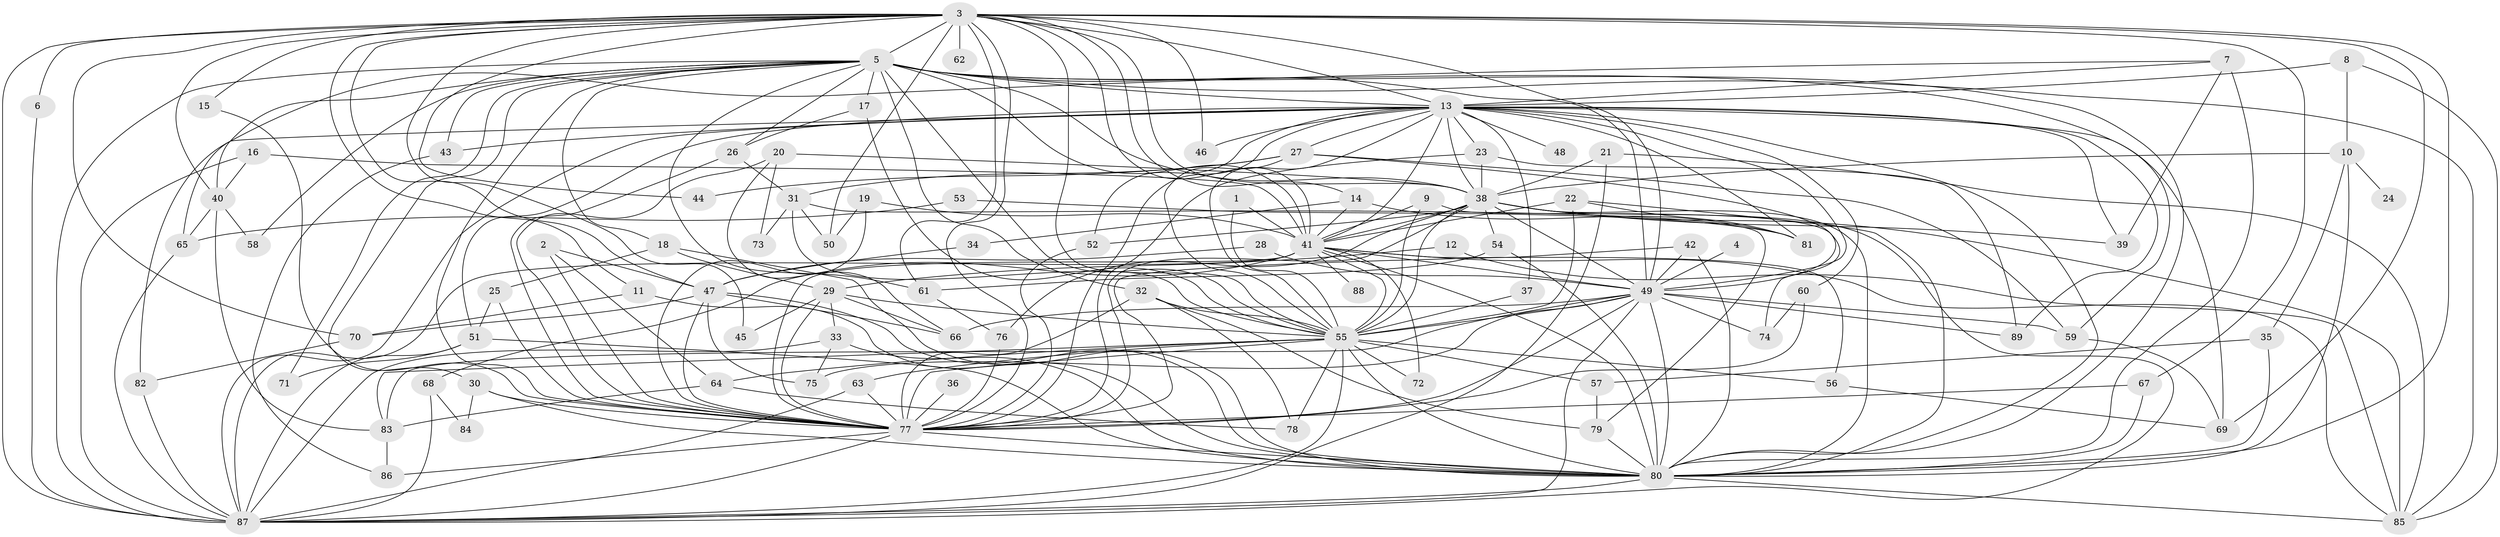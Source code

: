 // original degree distribution, {25: 0.006896551724137931, 26: 0.006896551724137931, 19: 0.006896551724137931, 31: 0.006896551724137931, 27: 0.006896551724137931, 29: 0.006896551724137931, 22: 0.006896551724137931, 21: 0.013793103448275862, 28: 0.006896551724137931, 2: 0.4896551724137931, 7: 0.006896551724137931, 5: 0.020689655172413793, 3: 0.2620689655172414, 9: 0.006896551724137931, 8: 0.006896551724137931, 4: 0.11724137931034483, 6: 0.020689655172413793}
// Generated by graph-tools (version 1.1) at 2025/36/03/04/25 23:36:18]
// undirected, 89 vertices, 240 edges
graph export_dot {
  node [color=gray90,style=filled];
  1;
  2;
  3;
  4;
  5;
  6;
  7;
  8;
  9;
  10;
  11;
  12;
  13;
  14;
  15;
  16;
  17;
  18;
  19;
  20;
  21;
  22;
  23;
  24;
  25;
  26;
  27;
  28;
  29;
  30;
  31;
  32;
  33;
  34;
  35;
  36;
  37;
  38;
  39;
  40;
  41;
  42;
  43;
  44;
  45;
  46;
  47;
  48;
  49;
  50;
  51;
  52;
  53;
  54;
  55;
  56;
  57;
  58;
  59;
  60;
  61;
  62;
  63;
  64;
  65;
  66;
  67;
  68;
  69;
  70;
  71;
  72;
  73;
  74;
  75;
  76;
  77;
  78;
  79;
  80;
  81;
  82;
  83;
  84;
  85;
  86;
  87;
  88;
  89;
  1 -- 41 [weight=1.0];
  1 -- 55 [weight=1.0];
  2 -- 47 [weight=1.0];
  2 -- 64 [weight=1.0];
  2 -- 77 [weight=1.0];
  3 -- 5 [weight=1.0];
  3 -- 6 [weight=1.0];
  3 -- 11 [weight=1.0];
  3 -- 13 [weight=1.0];
  3 -- 14 [weight=1.0];
  3 -- 15 [weight=1.0];
  3 -- 38 [weight=1.0];
  3 -- 40 [weight=1.0];
  3 -- 41 [weight=1.0];
  3 -- 44 [weight=1.0];
  3 -- 45 [weight=1.0];
  3 -- 46 [weight=1.0];
  3 -- 47 [weight=1.0];
  3 -- 49 [weight=1.0];
  3 -- 50 [weight=1.0];
  3 -- 55 [weight=1.0];
  3 -- 61 [weight=1.0];
  3 -- 62 [weight=1.0];
  3 -- 67 [weight=1.0];
  3 -- 69 [weight=1.0];
  3 -- 70 [weight=1.0];
  3 -- 77 [weight=1.0];
  3 -- 80 [weight=1.0];
  3 -- 87 [weight=2.0];
  4 -- 49 [weight=1.0];
  5 -- 13 [weight=1.0];
  5 -- 17 [weight=1.0];
  5 -- 18 [weight=1.0];
  5 -- 26 [weight=1.0];
  5 -- 30 [weight=1.0];
  5 -- 32 [weight=1.0];
  5 -- 38 [weight=1.0];
  5 -- 40 [weight=1.0];
  5 -- 41 [weight=1.0];
  5 -- 43 [weight=1.0];
  5 -- 49 [weight=1.0];
  5 -- 55 [weight=1.0];
  5 -- 58 [weight=1.0];
  5 -- 59 [weight=1.0];
  5 -- 61 [weight=1.0];
  5 -- 71 [weight=1.0];
  5 -- 77 [weight=1.0];
  5 -- 80 [weight=2.0];
  5 -- 85 [weight=1.0];
  5 -- 87 [weight=1.0];
  6 -- 87 [weight=1.0];
  7 -- 13 [weight=1.0];
  7 -- 39 [weight=1.0];
  7 -- 65 [weight=1.0];
  7 -- 80 [weight=1.0];
  8 -- 10 [weight=1.0];
  8 -- 13 [weight=1.0];
  8 -- 85 [weight=1.0];
  9 -- 41 [weight=1.0];
  9 -- 55 [weight=1.0];
  9 -- 74 [weight=1.0];
  10 -- 24 [weight=1.0];
  10 -- 35 [weight=1.0];
  10 -- 38 [weight=1.0];
  10 -- 80 [weight=1.0];
  11 -- 70 [weight=1.0];
  11 -- 80 [weight=1.0];
  12 -- 29 [weight=1.0];
  12 -- 85 [weight=1.0];
  13 -- 23 [weight=1.0];
  13 -- 27 [weight=1.0];
  13 -- 37 [weight=1.0];
  13 -- 38 [weight=1.0];
  13 -- 39 [weight=1.0];
  13 -- 41 [weight=1.0];
  13 -- 43 [weight=1.0];
  13 -- 46 [weight=1.0];
  13 -- 48 [weight=1.0];
  13 -- 49 [weight=1.0];
  13 -- 51 [weight=1.0];
  13 -- 52 [weight=1.0];
  13 -- 55 [weight=1.0];
  13 -- 60 [weight=1.0];
  13 -- 69 [weight=1.0];
  13 -- 77 [weight=1.0];
  13 -- 80 [weight=2.0];
  13 -- 81 [weight=1.0];
  13 -- 82 [weight=1.0];
  13 -- 87 [weight=2.0];
  13 -- 89 [weight=1.0];
  14 -- 34 [weight=1.0];
  14 -- 41 [weight=2.0];
  14 -- 81 [weight=1.0];
  15 -- 77 [weight=1.0];
  16 -- 40 [weight=1.0];
  16 -- 41 [weight=1.0];
  16 -- 87 [weight=1.0];
  17 -- 26 [weight=1.0];
  17 -- 55 [weight=1.0];
  18 -- 25 [weight=1.0];
  18 -- 29 [weight=1.0];
  18 -- 80 [weight=1.0];
  19 -- 41 [weight=1.0];
  19 -- 50 [weight=1.0];
  19 -- 77 [weight=1.0];
  20 -- 38 [weight=1.0];
  20 -- 66 [weight=1.0];
  20 -- 73 [weight=1.0];
  20 -- 77 [weight=1.0];
  21 -- 38 [weight=1.0];
  21 -- 85 [weight=1.0];
  21 -- 87 [weight=1.0];
  22 -- 41 [weight=1.0];
  22 -- 55 [weight=1.0];
  22 -- 80 [weight=1.0];
  22 -- 81 [weight=1.0];
  23 -- 38 [weight=1.0];
  23 -- 77 [weight=1.0];
  23 -- 89 [weight=1.0];
  25 -- 51 [weight=1.0];
  25 -- 77 [weight=1.0];
  26 -- 31 [weight=1.0];
  26 -- 77 [weight=1.0];
  27 -- 31 [weight=1.0];
  27 -- 44 [weight=1.0];
  27 -- 49 [weight=1.0];
  27 -- 55 [weight=1.0];
  27 -- 59 [weight=1.0];
  28 -- 47 [weight=1.0];
  28 -- 49 [weight=1.0];
  29 -- 33 [weight=1.0];
  29 -- 45 [weight=1.0];
  29 -- 55 [weight=1.0];
  29 -- 66 [weight=1.0];
  29 -- 77 [weight=1.0];
  30 -- 77 [weight=1.0];
  30 -- 80 [weight=1.0];
  30 -- 84 [weight=1.0];
  31 -- 50 [weight=1.0];
  31 -- 55 [weight=1.0];
  31 -- 73 [weight=1.0];
  31 -- 79 [weight=1.0];
  32 -- 55 [weight=1.0];
  32 -- 77 [weight=1.0];
  32 -- 78 [weight=1.0];
  32 -- 79 [weight=1.0];
  33 -- 75 [weight=1.0];
  33 -- 80 [weight=1.0];
  33 -- 87 [weight=1.0];
  34 -- 47 [weight=1.0];
  35 -- 57 [weight=1.0];
  35 -- 80 [weight=1.0];
  36 -- 77 [weight=1.0];
  37 -- 55 [weight=1.0];
  38 -- 39 [weight=1.0];
  38 -- 41 [weight=1.0];
  38 -- 49 [weight=2.0];
  38 -- 52 [weight=1.0];
  38 -- 54 [weight=1.0];
  38 -- 55 [weight=1.0];
  38 -- 76 [weight=1.0];
  38 -- 77 [weight=1.0];
  38 -- 80 [weight=1.0];
  38 -- 85 [weight=1.0];
  38 -- 87 [weight=1.0];
  40 -- 58 [weight=1.0];
  40 -- 65 [weight=1.0];
  40 -- 83 [weight=1.0];
  41 -- 49 [weight=1.0];
  41 -- 55 [weight=2.0];
  41 -- 56 [weight=1.0];
  41 -- 68 [weight=1.0];
  41 -- 72 [weight=2.0];
  41 -- 77 [weight=1.0];
  41 -- 80 [weight=2.0];
  41 -- 85 [weight=1.0];
  41 -- 87 [weight=1.0];
  41 -- 88 [weight=1.0];
  42 -- 49 [weight=1.0];
  42 -- 77 [weight=1.0];
  42 -- 80 [weight=1.0];
  43 -- 86 [weight=1.0];
  47 -- 66 [weight=1.0];
  47 -- 70 [weight=1.0];
  47 -- 75 [weight=1.0];
  47 -- 77 [weight=1.0];
  47 -- 80 [weight=1.0];
  49 -- 55 [weight=1.0];
  49 -- 59 [weight=1.0];
  49 -- 66 [weight=1.0];
  49 -- 74 [weight=1.0];
  49 -- 75 [weight=1.0];
  49 -- 77 [weight=1.0];
  49 -- 80 [weight=1.0];
  49 -- 83 [weight=1.0];
  49 -- 87 [weight=1.0];
  49 -- 89 [weight=1.0];
  51 -- 71 [weight=1.0];
  51 -- 80 [weight=1.0];
  51 -- 87 [weight=1.0];
  52 -- 77 [weight=1.0];
  53 -- 65 [weight=1.0];
  53 -- 81 [weight=1.0];
  54 -- 61 [weight=1.0];
  54 -- 80 [weight=1.0];
  55 -- 56 [weight=1.0];
  55 -- 57 [weight=1.0];
  55 -- 63 [weight=1.0];
  55 -- 64 [weight=1.0];
  55 -- 72 [weight=1.0];
  55 -- 77 [weight=1.0];
  55 -- 78 [weight=1.0];
  55 -- 80 [weight=1.0];
  55 -- 83 [weight=1.0];
  55 -- 87 [weight=1.0];
  56 -- 69 [weight=1.0];
  57 -- 79 [weight=1.0];
  59 -- 69 [weight=1.0];
  60 -- 74 [weight=1.0];
  60 -- 77 [weight=1.0];
  61 -- 76 [weight=1.0];
  63 -- 77 [weight=1.0];
  63 -- 87 [weight=1.0];
  64 -- 78 [weight=1.0];
  64 -- 83 [weight=1.0];
  65 -- 87 [weight=1.0];
  67 -- 77 [weight=1.0];
  67 -- 80 [weight=1.0];
  68 -- 84 [weight=1.0];
  68 -- 87 [weight=1.0];
  70 -- 82 [weight=1.0];
  76 -- 77 [weight=1.0];
  77 -- 80 [weight=3.0];
  77 -- 86 [weight=1.0];
  77 -- 87 [weight=1.0];
  79 -- 80 [weight=1.0];
  80 -- 85 [weight=1.0];
  80 -- 87 [weight=1.0];
  82 -- 87 [weight=1.0];
  83 -- 86 [weight=1.0];
}
